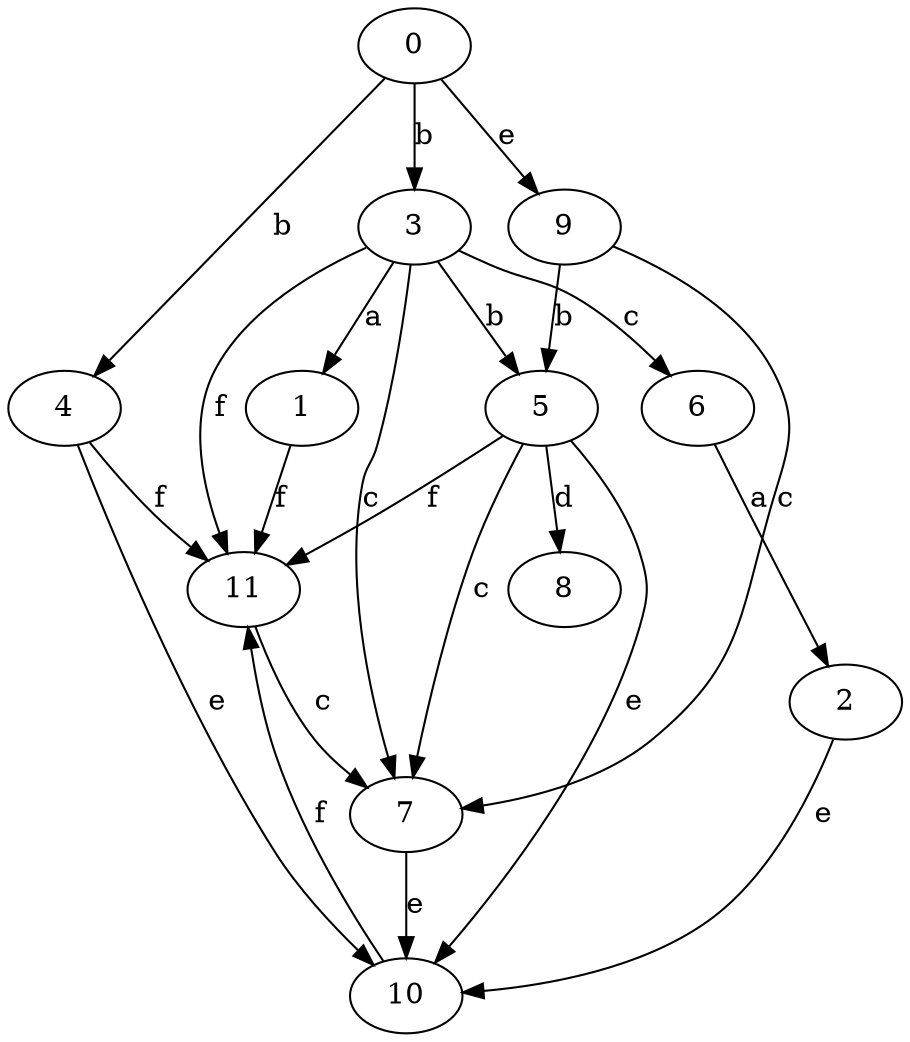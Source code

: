 strict digraph  {
1;
2;
3;
4;
5;
6;
0;
7;
8;
9;
10;
11;
1 -> 11  [label=f];
2 -> 10  [label=e];
3 -> 1  [label=a];
3 -> 5  [label=b];
3 -> 6  [label=c];
3 -> 7  [label=c];
3 -> 11  [label=f];
4 -> 10  [label=e];
4 -> 11  [label=f];
5 -> 7  [label=c];
5 -> 8  [label=d];
5 -> 10  [label=e];
5 -> 11  [label=f];
6 -> 2  [label=a];
0 -> 3  [label=b];
0 -> 4  [label=b];
0 -> 9  [label=e];
7 -> 10  [label=e];
9 -> 5  [label=b];
9 -> 7  [label=c];
10 -> 11  [label=f];
11 -> 7  [label=c];
}
